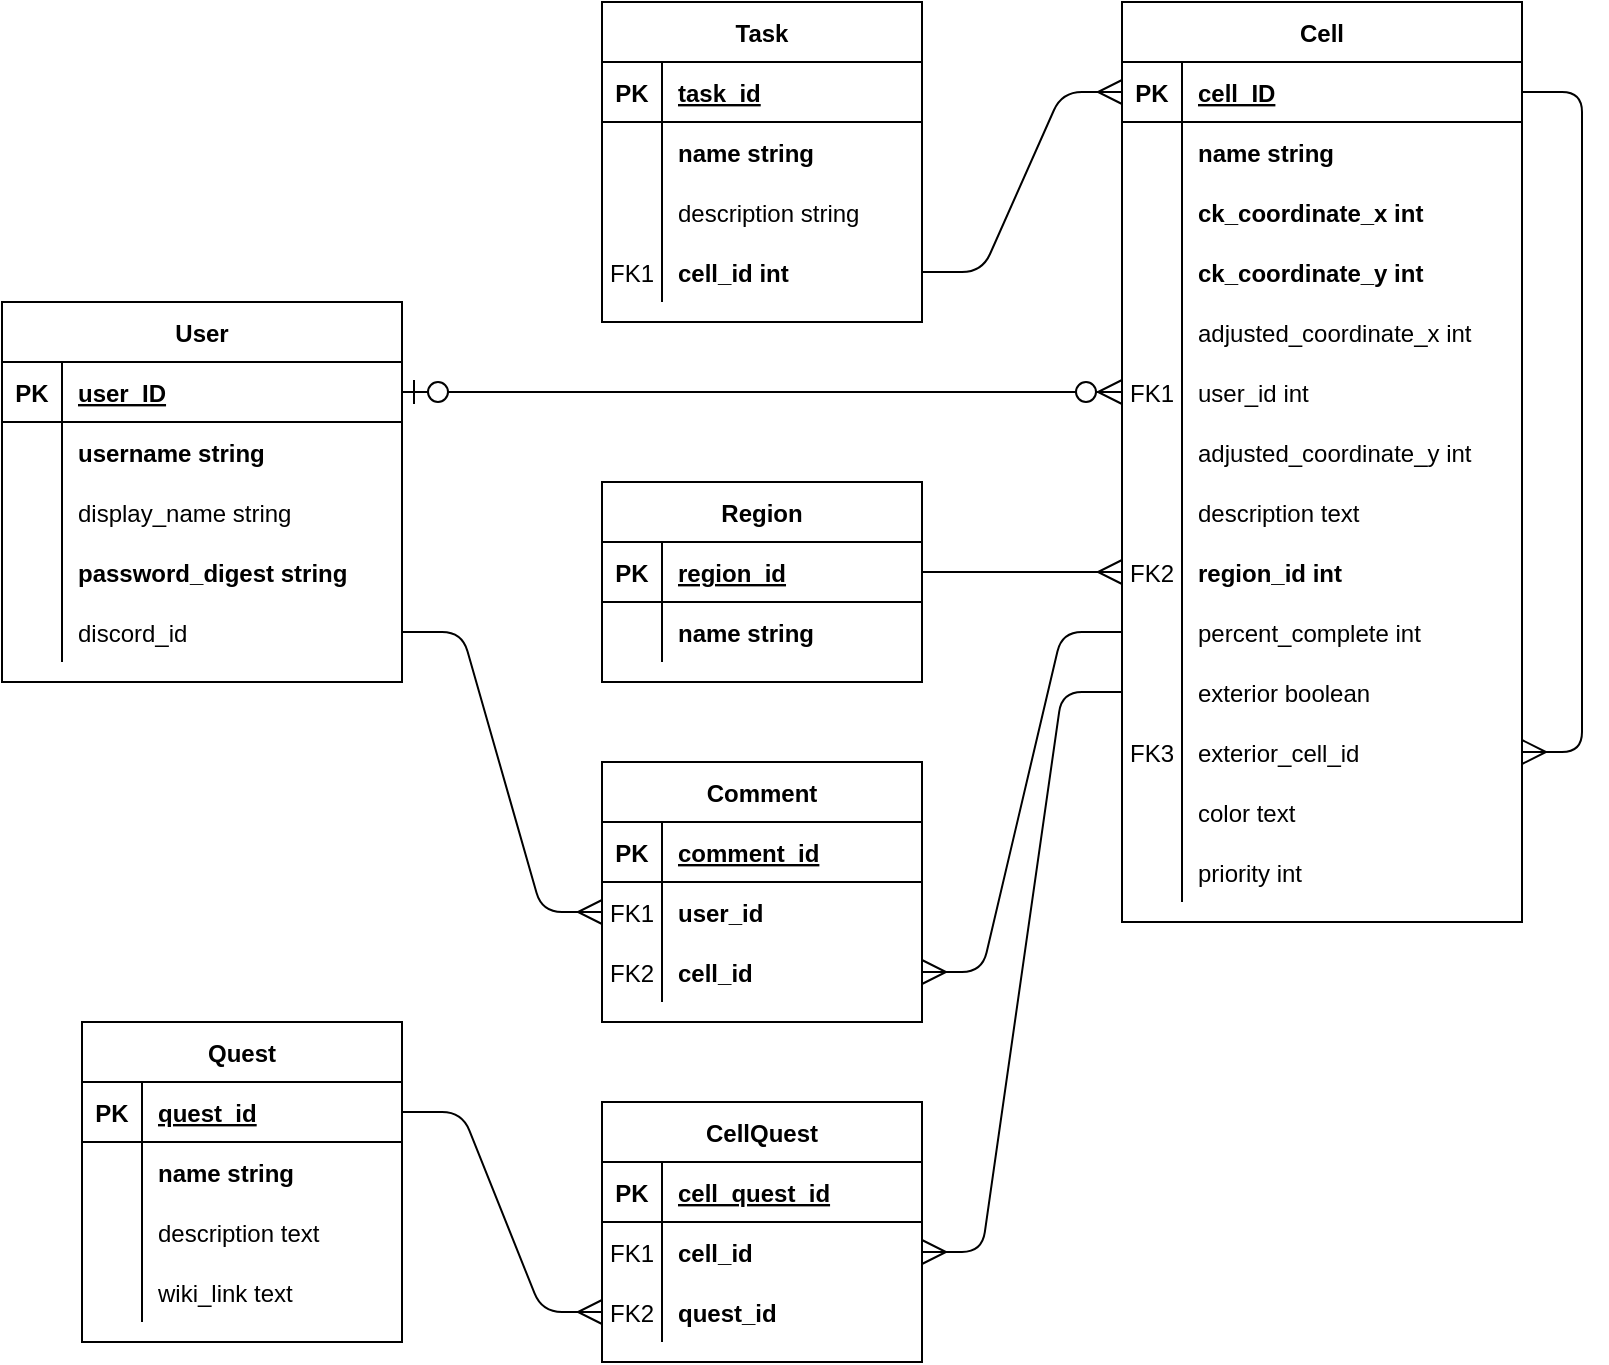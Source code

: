 <mxfile version="14.9.5" type="device"><diagram id="R2lEEEUBdFMjLlhIrx00" name="Page-1"><mxGraphModel dx="946" dy="1154" grid="0" gridSize="10" guides="1" tooltips="1" connect="1" arrows="1" fold="1" page="1" pageScale="1" pageWidth="850" pageHeight="1100" math="0" shadow="0" extFonts="Permanent Marker^https://fonts.googleapis.com/css?family=Permanent+Marker"><root><mxCell id="0"/><mxCell id="1" parent="0"/><mxCell id="C-vyLk0tnHw3VtMMgP7b-2" value="Cell" style="shape=table;startSize=30;container=1;collapsible=1;childLayout=tableLayout;fixedRows=1;rowLines=0;fontStyle=1;align=center;resizeLast=1;" parent="1" vertex="1"><mxGeometry x="600" y="40" width="200" height="460" as="geometry"/></mxCell><mxCell id="C-vyLk0tnHw3VtMMgP7b-3" value="" style="shape=partialRectangle;collapsible=0;dropTarget=0;pointerEvents=0;fillColor=none;points=[[0,0.5],[1,0.5]];portConstraint=eastwest;top=0;left=0;right=0;bottom=1;" parent="C-vyLk0tnHw3VtMMgP7b-2" vertex="1"><mxGeometry y="30" width="200" height="30" as="geometry"/></mxCell><mxCell id="C-vyLk0tnHw3VtMMgP7b-4" value="PK" style="shape=partialRectangle;overflow=hidden;connectable=0;fillColor=none;top=0;left=0;bottom=0;right=0;fontStyle=1;" parent="C-vyLk0tnHw3VtMMgP7b-3" vertex="1"><mxGeometry width="30" height="30" as="geometry"/></mxCell><mxCell id="C-vyLk0tnHw3VtMMgP7b-5" value="cell_ID" style="shape=partialRectangle;overflow=hidden;connectable=0;fillColor=none;top=0;left=0;bottom=0;right=0;align=left;spacingLeft=6;fontStyle=5;" parent="C-vyLk0tnHw3VtMMgP7b-3" vertex="1"><mxGeometry x="30" width="170" height="30" as="geometry"/></mxCell><mxCell id="C-vyLk0tnHw3VtMMgP7b-6" value="" style="shape=partialRectangle;collapsible=0;dropTarget=0;pointerEvents=0;fillColor=none;points=[[0,0.5],[1,0.5]];portConstraint=eastwest;top=0;left=0;right=0;bottom=0;" parent="C-vyLk0tnHw3VtMMgP7b-2" vertex="1"><mxGeometry y="60" width="200" height="30" as="geometry"/></mxCell><mxCell id="C-vyLk0tnHw3VtMMgP7b-7" value="" style="shape=partialRectangle;overflow=hidden;connectable=0;fillColor=none;top=0;left=0;bottom=0;right=0;" parent="C-vyLk0tnHw3VtMMgP7b-6" vertex="1"><mxGeometry width="30" height="30" as="geometry"/></mxCell><mxCell id="C-vyLk0tnHw3VtMMgP7b-8" value="name string" style="shape=partialRectangle;overflow=hidden;connectable=0;fillColor=none;top=0;left=0;bottom=0;right=0;align=left;spacingLeft=6;fontStyle=1" parent="C-vyLk0tnHw3VtMMgP7b-6" vertex="1"><mxGeometry x="30" width="170" height="30" as="geometry"/></mxCell><mxCell id="C-vyLk0tnHw3VtMMgP7b-9" value="" style="shape=partialRectangle;collapsible=0;dropTarget=0;pointerEvents=0;fillColor=none;points=[[0,0.5],[1,0.5]];portConstraint=eastwest;top=0;left=0;right=0;bottom=0;" parent="C-vyLk0tnHw3VtMMgP7b-2" vertex="1"><mxGeometry y="90" width="200" height="30" as="geometry"/></mxCell><mxCell id="C-vyLk0tnHw3VtMMgP7b-10" value="" style="shape=partialRectangle;overflow=hidden;connectable=0;fillColor=none;top=0;left=0;bottom=0;right=0;" parent="C-vyLk0tnHw3VtMMgP7b-9" vertex="1"><mxGeometry width="30" height="30" as="geometry"/></mxCell><mxCell id="C-vyLk0tnHw3VtMMgP7b-11" value="ck_coordinate_x int" style="shape=partialRectangle;overflow=hidden;connectable=0;fillColor=none;top=0;left=0;bottom=0;right=0;align=left;spacingLeft=6;fontStyle=1" parent="C-vyLk0tnHw3VtMMgP7b-9" vertex="1"><mxGeometry x="30" width="170" height="30" as="geometry"/></mxCell><mxCell id="QoNvVuhUvZlPuKZZEw_z-40" value="" style="shape=partialRectangle;collapsible=0;dropTarget=0;pointerEvents=0;fillColor=none;points=[[0,0.5],[1,0.5]];portConstraint=eastwest;top=0;left=0;right=0;bottom=0;" parent="C-vyLk0tnHw3VtMMgP7b-2" vertex="1"><mxGeometry y="120" width="200" height="30" as="geometry"/></mxCell><mxCell id="QoNvVuhUvZlPuKZZEw_z-41" value="" style="shape=partialRectangle;overflow=hidden;connectable=0;fillColor=none;top=0;left=0;bottom=0;right=0;" parent="QoNvVuhUvZlPuKZZEw_z-40" vertex="1"><mxGeometry width="30" height="30" as="geometry"/></mxCell><mxCell id="QoNvVuhUvZlPuKZZEw_z-42" value="ck_coordinate_y int" style="shape=partialRectangle;overflow=hidden;connectable=0;fillColor=none;top=0;left=0;bottom=0;right=0;align=left;spacingLeft=6;fontStyle=1" parent="QoNvVuhUvZlPuKZZEw_z-40" vertex="1"><mxGeometry x="30" width="170" height="30" as="geometry"/></mxCell><mxCell id="QoNvVuhUvZlPuKZZEw_z-43" value="" style="shape=partialRectangle;collapsible=0;dropTarget=0;pointerEvents=0;fillColor=none;points=[[0,0.5],[1,0.5]];portConstraint=eastwest;top=0;left=0;right=0;bottom=0;" parent="C-vyLk0tnHw3VtMMgP7b-2" vertex="1"><mxGeometry y="150" width="200" height="30" as="geometry"/></mxCell><mxCell id="QoNvVuhUvZlPuKZZEw_z-44" value="" style="shape=partialRectangle;overflow=hidden;connectable=0;fillColor=none;top=0;left=0;bottom=0;right=0;" parent="QoNvVuhUvZlPuKZZEw_z-43" vertex="1"><mxGeometry width="30" height="30" as="geometry"/></mxCell><mxCell id="QoNvVuhUvZlPuKZZEw_z-45" value="adjusted_coordinate_x int" style="shape=partialRectangle;overflow=hidden;connectable=0;fillColor=none;top=0;left=0;bottom=0;right=0;align=left;spacingLeft=6;" parent="QoNvVuhUvZlPuKZZEw_z-43" vertex="1"><mxGeometry x="30" width="170" height="30" as="geometry"/></mxCell><mxCell id="QoNvVuhUvZlPuKZZEw_z-52" value="" style="shape=partialRectangle;collapsible=0;dropTarget=0;pointerEvents=0;fillColor=none;points=[[0,0.5],[1,0.5]];portConstraint=eastwest;top=0;left=0;right=0;bottom=0;" parent="C-vyLk0tnHw3VtMMgP7b-2" vertex="1"><mxGeometry y="180" width="200" height="30" as="geometry"/></mxCell><mxCell id="QoNvVuhUvZlPuKZZEw_z-53" value="FK1" style="shape=partialRectangle;overflow=hidden;connectable=0;fillColor=none;top=0;left=0;bottom=0;right=0;" parent="QoNvVuhUvZlPuKZZEw_z-52" vertex="1"><mxGeometry width="30" height="30" as="geometry"/></mxCell><mxCell id="QoNvVuhUvZlPuKZZEw_z-54" value="user_id int" style="shape=partialRectangle;overflow=hidden;connectable=0;fillColor=none;top=0;left=0;bottom=0;right=0;align=left;spacingLeft=6;" parent="QoNvVuhUvZlPuKZZEw_z-52" vertex="1"><mxGeometry x="30" width="170" height="30" as="geometry"/></mxCell><mxCell id="QoNvVuhUvZlPuKZZEw_z-46" value="" style="shape=partialRectangle;collapsible=0;dropTarget=0;pointerEvents=0;fillColor=none;points=[[0,0.5],[1,0.5]];portConstraint=eastwest;top=0;left=0;right=0;bottom=0;" parent="C-vyLk0tnHw3VtMMgP7b-2" vertex="1"><mxGeometry y="210" width="200" height="30" as="geometry"/></mxCell><mxCell id="QoNvVuhUvZlPuKZZEw_z-47" value="" style="shape=partialRectangle;overflow=hidden;connectable=0;fillColor=none;top=0;left=0;bottom=0;right=0;" parent="QoNvVuhUvZlPuKZZEw_z-46" vertex="1"><mxGeometry width="30" height="30" as="geometry"/></mxCell><mxCell id="QoNvVuhUvZlPuKZZEw_z-48" value="adjusted_coordinate_y int" style="shape=partialRectangle;overflow=hidden;connectable=0;fillColor=none;top=0;left=0;bottom=0;right=0;align=left;spacingLeft=6;" parent="QoNvVuhUvZlPuKZZEw_z-46" vertex="1"><mxGeometry x="30" width="170" height="30" as="geometry"/></mxCell><mxCell id="QoNvVuhUvZlPuKZZEw_z-49" value="" style="shape=partialRectangle;collapsible=0;dropTarget=0;pointerEvents=0;fillColor=none;points=[[0,0.5],[1,0.5]];portConstraint=eastwest;top=0;left=0;right=0;bottom=0;" parent="C-vyLk0tnHw3VtMMgP7b-2" vertex="1"><mxGeometry y="240" width="200" height="30" as="geometry"/></mxCell><mxCell id="QoNvVuhUvZlPuKZZEw_z-50" value="" style="shape=partialRectangle;overflow=hidden;connectable=0;fillColor=none;top=0;left=0;bottom=0;right=0;" parent="QoNvVuhUvZlPuKZZEw_z-49" vertex="1"><mxGeometry width="30" height="30" as="geometry"/></mxCell><mxCell id="QoNvVuhUvZlPuKZZEw_z-51" value="description text" style="shape=partialRectangle;overflow=hidden;connectable=0;fillColor=none;top=0;left=0;bottom=0;right=0;align=left;spacingLeft=6;" parent="QoNvVuhUvZlPuKZZEw_z-49" vertex="1"><mxGeometry x="30" width="170" height="30" as="geometry"/></mxCell><mxCell id="QoNvVuhUvZlPuKZZEw_z-55" value="" style="shape=partialRectangle;collapsible=0;dropTarget=0;pointerEvents=0;fillColor=none;points=[[0,0.5],[1,0.5]];portConstraint=eastwest;top=0;left=0;right=0;bottom=0;" parent="C-vyLk0tnHw3VtMMgP7b-2" vertex="1"><mxGeometry y="270" width="200" height="30" as="geometry"/></mxCell><mxCell id="QoNvVuhUvZlPuKZZEw_z-56" value="FK2" style="shape=partialRectangle;overflow=hidden;connectable=0;fillColor=none;top=0;left=0;bottom=0;right=0;" parent="QoNvVuhUvZlPuKZZEw_z-55" vertex="1"><mxGeometry width="30" height="30" as="geometry"/></mxCell><mxCell id="QoNvVuhUvZlPuKZZEw_z-57" value="region_id int" style="shape=partialRectangle;overflow=hidden;connectable=0;fillColor=none;top=0;left=0;bottom=0;right=0;align=left;spacingLeft=6;fontStyle=1" parent="QoNvVuhUvZlPuKZZEw_z-55" vertex="1"><mxGeometry x="30" width="170" height="30" as="geometry"/></mxCell><mxCell id="QoNvVuhUvZlPuKZZEw_z-58" value="" style="shape=partialRectangle;collapsible=0;dropTarget=0;pointerEvents=0;fillColor=none;points=[[0,0.5],[1,0.5]];portConstraint=eastwest;top=0;left=0;right=0;bottom=0;" parent="C-vyLk0tnHw3VtMMgP7b-2" vertex="1"><mxGeometry y="300" width="200" height="30" as="geometry"/></mxCell><mxCell id="QoNvVuhUvZlPuKZZEw_z-59" value="" style="shape=partialRectangle;overflow=hidden;connectable=0;fillColor=none;top=0;left=0;bottom=0;right=0;" parent="QoNvVuhUvZlPuKZZEw_z-58" vertex="1"><mxGeometry width="30" height="30" as="geometry"/></mxCell><mxCell id="QoNvVuhUvZlPuKZZEw_z-60" value="percent_complete int" style="shape=partialRectangle;overflow=hidden;connectable=0;fillColor=none;top=0;left=0;bottom=0;right=0;align=left;spacingLeft=6;" parent="QoNvVuhUvZlPuKZZEw_z-58" vertex="1"><mxGeometry x="30" width="170" height="30" as="geometry"/></mxCell><mxCell id="QoNvVuhUvZlPuKZZEw_z-61" value="" style="shape=partialRectangle;collapsible=0;dropTarget=0;pointerEvents=0;fillColor=none;points=[[0,0.5],[1,0.5]];portConstraint=eastwest;top=0;left=0;right=0;bottom=0;" parent="C-vyLk0tnHw3VtMMgP7b-2" vertex="1"><mxGeometry y="330" width="200" height="30" as="geometry"/></mxCell><mxCell id="QoNvVuhUvZlPuKZZEw_z-62" value="" style="shape=partialRectangle;overflow=hidden;connectable=0;fillColor=none;top=0;left=0;bottom=0;right=0;" parent="QoNvVuhUvZlPuKZZEw_z-61" vertex="1"><mxGeometry width="30" height="30" as="geometry"/></mxCell><mxCell id="QoNvVuhUvZlPuKZZEw_z-63" value="exterior boolean" style="shape=partialRectangle;overflow=hidden;connectable=0;fillColor=none;top=0;left=0;bottom=0;right=0;align=left;spacingLeft=6;fontStyle=0" parent="QoNvVuhUvZlPuKZZEw_z-61" vertex="1"><mxGeometry x="30" width="170" height="30" as="geometry"/></mxCell><mxCell id="QoNvVuhUvZlPuKZZEw_z-64" value="" style="shape=partialRectangle;collapsible=0;dropTarget=0;pointerEvents=0;fillColor=none;points=[[0,0.5],[1,0.5]];portConstraint=eastwest;top=0;left=0;right=0;bottom=0;" parent="C-vyLk0tnHw3VtMMgP7b-2" vertex="1"><mxGeometry y="360" width="200" height="30" as="geometry"/></mxCell><mxCell id="QoNvVuhUvZlPuKZZEw_z-65" value="FK3" style="shape=partialRectangle;overflow=hidden;connectable=0;fillColor=none;top=0;left=0;bottom=0;right=0;" parent="QoNvVuhUvZlPuKZZEw_z-64" vertex="1"><mxGeometry width="30" height="30" as="geometry"/></mxCell><mxCell id="QoNvVuhUvZlPuKZZEw_z-66" value="exterior_cell_id" style="shape=partialRectangle;overflow=hidden;connectable=0;fillColor=none;top=0;left=0;bottom=0;right=0;align=left;spacingLeft=6;" parent="QoNvVuhUvZlPuKZZEw_z-64" vertex="1"><mxGeometry x="30" width="170" height="30" as="geometry"/></mxCell><mxCell id="MhkCqUI0_vsvkAbdCDSn-1" value="" style="shape=partialRectangle;collapsible=0;dropTarget=0;pointerEvents=0;fillColor=none;points=[[0,0.5],[1,0.5]];portConstraint=eastwest;top=0;left=0;right=0;bottom=0;" parent="C-vyLk0tnHw3VtMMgP7b-2" vertex="1"><mxGeometry y="390" width="200" height="30" as="geometry"/></mxCell><mxCell id="MhkCqUI0_vsvkAbdCDSn-2" value="" style="shape=partialRectangle;overflow=hidden;connectable=0;fillColor=none;top=0;left=0;bottom=0;right=0;" parent="MhkCqUI0_vsvkAbdCDSn-1" vertex="1"><mxGeometry width="30" height="30" as="geometry"/></mxCell><mxCell id="MhkCqUI0_vsvkAbdCDSn-3" value="color text" style="shape=partialRectangle;overflow=hidden;connectable=0;fillColor=none;top=0;left=0;bottom=0;right=0;align=left;spacingLeft=6;" parent="MhkCqUI0_vsvkAbdCDSn-1" vertex="1"><mxGeometry x="30" width="170" height="30" as="geometry"/></mxCell><mxCell id="MhkCqUI0_vsvkAbdCDSn-4" value="" style="shape=partialRectangle;collapsible=0;dropTarget=0;pointerEvents=0;fillColor=none;points=[[0,0.5],[1,0.5]];portConstraint=eastwest;top=0;left=0;right=0;bottom=0;" parent="C-vyLk0tnHw3VtMMgP7b-2" vertex="1"><mxGeometry y="420" width="200" height="30" as="geometry"/></mxCell><mxCell id="MhkCqUI0_vsvkAbdCDSn-5" value="" style="shape=partialRectangle;overflow=hidden;connectable=0;fillColor=none;top=0;left=0;bottom=0;right=0;" parent="MhkCqUI0_vsvkAbdCDSn-4" vertex="1"><mxGeometry width="30" height="30" as="geometry"/></mxCell><mxCell id="MhkCqUI0_vsvkAbdCDSn-6" value="priority int" style="shape=partialRectangle;overflow=hidden;connectable=0;fillColor=none;top=0;left=0;bottom=0;right=0;align=left;spacingLeft=6;" parent="MhkCqUI0_vsvkAbdCDSn-4" vertex="1"><mxGeometry x="30" width="170" height="30" as="geometry"/></mxCell><mxCell id="QoNvVuhUvZlPuKZZEw_z-105" value="" style="edgeStyle=entityRelationEdgeStyle;fontSize=12;html=1;endArrow=ERmany;endSize=10;startSize=10;jumpSize=10;" parent="C-vyLk0tnHw3VtMMgP7b-2" source="C-vyLk0tnHw3VtMMgP7b-3" target="QoNvVuhUvZlPuKZZEw_z-64" edge="1"><mxGeometry width="100" height="100" relative="1" as="geometry"><mxPoint x="110" y="570" as="sourcePoint"/><mxPoint x="260" y="490" as="targetPoint"/></mxGeometry></mxCell><mxCell id="C-vyLk0tnHw3VtMMgP7b-13" value="Quest" style="shape=table;startSize=30;container=1;collapsible=1;childLayout=tableLayout;fixedRows=1;rowLines=0;fontStyle=1;align=center;resizeLast=1;" parent="1" vertex="1"><mxGeometry x="80" y="550" width="160" height="160" as="geometry"/></mxCell><mxCell id="C-vyLk0tnHw3VtMMgP7b-14" value="" style="shape=partialRectangle;collapsible=0;dropTarget=0;pointerEvents=0;fillColor=none;points=[[0,0.5],[1,0.5]];portConstraint=eastwest;top=0;left=0;right=0;bottom=1;" parent="C-vyLk0tnHw3VtMMgP7b-13" vertex="1"><mxGeometry y="30" width="160" height="30" as="geometry"/></mxCell><mxCell id="C-vyLk0tnHw3VtMMgP7b-15" value="PK" style="shape=partialRectangle;overflow=hidden;connectable=0;fillColor=none;top=0;left=0;bottom=0;right=0;fontStyle=1;" parent="C-vyLk0tnHw3VtMMgP7b-14" vertex="1"><mxGeometry width="30" height="30" as="geometry"/></mxCell><mxCell id="C-vyLk0tnHw3VtMMgP7b-16" value="quest_id" style="shape=partialRectangle;overflow=hidden;connectable=0;fillColor=none;top=0;left=0;bottom=0;right=0;align=left;spacingLeft=6;fontStyle=5;" parent="C-vyLk0tnHw3VtMMgP7b-14" vertex="1"><mxGeometry x="30" width="130" height="30" as="geometry"/></mxCell><mxCell id="C-vyLk0tnHw3VtMMgP7b-17" value="" style="shape=partialRectangle;collapsible=0;dropTarget=0;pointerEvents=0;fillColor=none;points=[[0,0.5],[1,0.5]];portConstraint=eastwest;top=0;left=0;right=0;bottom=0;" parent="C-vyLk0tnHw3VtMMgP7b-13" vertex="1"><mxGeometry y="60" width="160" height="30" as="geometry"/></mxCell><mxCell id="C-vyLk0tnHw3VtMMgP7b-18" value="" style="shape=partialRectangle;overflow=hidden;connectable=0;fillColor=none;top=0;left=0;bottom=0;right=0;" parent="C-vyLk0tnHw3VtMMgP7b-17" vertex="1"><mxGeometry width="30" height="30" as="geometry"/></mxCell><mxCell id="C-vyLk0tnHw3VtMMgP7b-19" value="name string" style="shape=partialRectangle;overflow=hidden;connectable=0;fillColor=none;top=0;left=0;bottom=0;right=0;align=left;spacingLeft=6;fontStyle=1" parent="C-vyLk0tnHw3VtMMgP7b-17" vertex="1"><mxGeometry x="30" width="130" height="30" as="geometry"/></mxCell><mxCell id="C-vyLk0tnHw3VtMMgP7b-20" value="" style="shape=partialRectangle;collapsible=0;dropTarget=0;pointerEvents=0;fillColor=none;points=[[0,0.5],[1,0.5]];portConstraint=eastwest;top=0;left=0;right=0;bottom=0;" parent="C-vyLk0tnHw3VtMMgP7b-13" vertex="1"><mxGeometry y="90" width="160" height="30" as="geometry"/></mxCell><mxCell id="C-vyLk0tnHw3VtMMgP7b-21" value="" style="shape=partialRectangle;overflow=hidden;connectable=0;fillColor=none;top=0;left=0;bottom=0;right=0;" parent="C-vyLk0tnHw3VtMMgP7b-20" vertex="1"><mxGeometry width="30" height="30" as="geometry"/></mxCell><mxCell id="C-vyLk0tnHw3VtMMgP7b-22" value="description text" style="shape=partialRectangle;overflow=hidden;connectable=0;fillColor=none;top=0;left=0;bottom=0;right=0;align=left;spacingLeft=6;" parent="C-vyLk0tnHw3VtMMgP7b-20" vertex="1"><mxGeometry x="30" width="130" height="30" as="geometry"/></mxCell><mxCell id="QoNvVuhUvZlPuKZZEw_z-67" value="" style="shape=partialRectangle;collapsible=0;dropTarget=0;pointerEvents=0;fillColor=none;points=[[0,0.5],[1,0.5]];portConstraint=eastwest;top=0;left=0;right=0;bottom=0;" parent="C-vyLk0tnHw3VtMMgP7b-13" vertex="1"><mxGeometry y="120" width="160" height="30" as="geometry"/></mxCell><mxCell id="QoNvVuhUvZlPuKZZEw_z-68" value="" style="shape=partialRectangle;overflow=hidden;connectable=0;fillColor=none;top=0;left=0;bottom=0;right=0;" parent="QoNvVuhUvZlPuKZZEw_z-67" vertex="1"><mxGeometry width="30" height="30" as="geometry"/></mxCell><mxCell id="QoNvVuhUvZlPuKZZEw_z-69" value="wiki_link text" style="shape=partialRectangle;overflow=hidden;connectable=0;fillColor=none;top=0;left=0;bottom=0;right=0;align=left;spacingLeft=6;" parent="QoNvVuhUvZlPuKZZEw_z-67" vertex="1"><mxGeometry x="30" width="130" height="30" as="geometry"/></mxCell><mxCell id="C-vyLk0tnHw3VtMMgP7b-23" value="User" style="shape=table;startSize=30;container=1;collapsible=1;childLayout=tableLayout;fixedRows=1;rowLines=0;fontStyle=1;align=center;resizeLast=1;" parent="1" vertex="1"><mxGeometry x="40" y="190" width="200" height="190" as="geometry"/></mxCell><mxCell id="C-vyLk0tnHw3VtMMgP7b-24" value="" style="shape=partialRectangle;collapsible=0;dropTarget=0;pointerEvents=0;fillColor=none;points=[[0,0.5],[1,0.5]];portConstraint=eastwest;top=0;left=0;right=0;bottom=1;" parent="C-vyLk0tnHw3VtMMgP7b-23" vertex="1"><mxGeometry y="30" width="200" height="30" as="geometry"/></mxCell><mxCell id="C-vyLk0tnHw3VtMMgP7b-25" value="PK" style="shape=partialRectangle;overflow=hidden;connectable=0;fillColor=none;top=0;left=0;bottom=0;right=0;fontStyle=1;" parent="C-vyLk0tnHw3VtMMgP7b-24" vertex="1"><mxGeometry width="30" height="30" as="geometry"/></mxCell><mxCell id="C-vyLk0tnHw3VtMMgP7b-26" value="user_ID" style="shape=partialRectangle;overflow=hidden;connectable=0;fillColor=none;top=0;left=0;bottom=0;right=0;align=left;spacingLeft=6;fontStyle=5;" parent="C-vyLk0tnHw3VtMMgP7b-24" vertex="1"><mxGeometry x="30" width="170" height="30" as="geometry"/></mxCell><mxCell id="C-vyLk0tnHw3VtMMgP7b-27" value="" style="shape=partialRectangle;collapsible=0;dropTarget=0;pointerEvents=0;fillColor=none;points=[[0,0.5],[1,0.5]];portConstraint=eastwest;top=0;left=0;right=0;bottom=0;" parent="C-vyLk0tnHw3VtMMgP7b-23" vertex="1"><mxGeometry y="60" width="200" height="30" as="geometry"/></mxCell><mxCell id="C-vyLk0tnHw3VtMMgP7b-28" value="" style="shape=partialRectangle;overflow=hidden;connectable=0;fillColor=none;top=0;left=0;bottom=0;right=0;" parent="C-vyLk0tnHw3VtMMgP7b-27" vertex="1"><mxGeometry width="30" height="30" as="geometry"/></mxCell><mxCell id="C-vyLk0tnHw3VtMMgP7b-29" value="username string" style="shape=partialRectangle;overflow=hidden;connectable=0;fillColor=none;top=0;left=0;bottom=0;right=0;align=left;spacingLeft=6;fontStyle=1" parent="C-vyLk0tnHw3VtMMgP7b-27" vertex="1"><mxGeometry x="30" width="170" height="30" as="geometry"/></mxCell><mxCell id="QoNvVuhUvZlPuKZZEw_z-21" value="" style="shape=partialRectangle;collapsible=0;dropTarget=0;pointerEvents=0;fillColor=none;points=[[0,0.5],[1,0.5]];portConstraint=eastwest;top=0;left=0;right=0;bottom=0;" parent="C-vyLk0tnHw3VtMMgP7b-23" vertex="1"><mxGeometry y="90" width="200" height="30" as="geometry"/></mxCell><mxCell id="QoNvVuhUvZlPuKZZEw_z-22" value="" style="shape=partialRectangle;overflow=hidden;connectable=0;fillColor=none;top=0;left=0;bottom=0;right=0;" parent="QoNvVuhUvZlPuKZZEw_z-21" vertex="1"><mxGeometry width="30" height="30" as="geometry"/></mxCell><mxCell id="QoNvVuhUvZlPuKZZEw_z-23" value="display_name string" style="shape=partialRectangle;overflow=hidden;connectable=0;fillColor=none;top=0;left=0;bottom=0;right=0;align=left;spacingLeft=6;" parent="QoNvVuhUvZlPuKZZEw_z-21" vertex="1"><mxGeometry x="30" width="170" height="30" as="geometry"/></mxCell><mxCell id="QoNvVuhUvZlPuKZZEw_z-24" value="" style="shape=partialRectangle;collapsible=0;dropTarget=0;pointerEvents=0;fillColor=none;points=[[0,0.5],[1,0.5]];portConstraint=eastwest;top=0;left=0;right=0;bottom=0;" parent="C-vyLk0tnHw3VtMMgP7b-23" vertex="1"><mxGeometry y="120" width="200" height="30" as="geometry"/></mxCell><mxCell id="QoNvVuhUvZlPuKZZEw_z-25" value="" style="shape=partialRectangle;overflow=hidden;connectable=0;fillColor=none;top=0;left=0;bottom=0;right=0;" parent="QoNvVuhUvZlPuKZZEw_z-24" vertex="1"><mxGeometry width="30" height="30" as="geometry"/></mxCell><mxCell id="QoNvVuhUvZlPuKZZEw_z-26" value="password_digest string" style="shape=partialRectangle;overflow=hidden;connectable=0;fillColor=none;top=0;left=0;bottom=0;right=0;align=left;spacingLeft=6;fontStyle=1" parent="QoNvVuhUvZlPuKZZEw_z-24" vertex="1"><mxGeometry x="30" width="170" height="30" as="geometry"/></mxCell><mxCell id="QoNvVuhUvZlPuKZZEw_z-27" value="" style="shape=partialRectangle;collapsible=0;dropTarget=0;pointerEvents=0;fillColor=none;points=[[0,0.5],[1,0.5]];portConstraint=eastwest;top=0;left=0;right=0;bottom=0;" parent="C-vyLk0tnHw3VtMMgP7b-23" vertex="1"><mxGeometry y="150" width="200" height="30" as="geometry"/></mxCell><mxCell id="QoNvVuhUvZlPuKZZEw_z-28" value="" style="shape=partialRectangle;overflow=hidden;connectable=0;fillColor=none;top=0;left=0;bottom=0;right=0;" parent="QoNvVuhUvZlPuKZZEw_z-27" vertex="1"><mxGeometry width="30" height="30" as="geometry"/></mxCell><mxCell id="QoNvVuhUvZlPuKZZEw_z-29" value="discord_id" style="shape=partialRectangle;overflow=hidden;connectable=0;fillColor=none;top=0;left=0;bottom=0;right=0;align=left;spacingLeft=6;" parent="QoNvVuhUvZlPuKZZEw_z-27" vertex="1"><mxGeometry x="30" width="170" height="30" as="geometry"/></mxCell><mxCell id="QoNvVuhUvZlPuKZZEw_z-1" value="Task" style="shape=table;startSize=30;container=1;collapsible=1;childLayout=tableLayout;fixedRows=1;rowLines=0;fontStyle=1;align=center;resizeLast=1;" parent="1" vertex="1"><mxGeometry x="340" y="40" width="160" height="160" as="geometry"/></mxCell><mxCell id="QoNvVuhUvZlPuKZZEw_z-2" value="" style="shape=partialRectangle;collapsible=0;dropTarget=0;pointerEvents=0;fillColor=none;points=[[0,0.5],[1,0.5]];portConstraint=eastwest;top=0;left=0;right=0;bottom=1;" parent="QoNvVuhUvZlPuKZZEw_z-1" vertex="1"><mxGeometry y="30" width="160" height="30" as="geometry"/></mxCell><mxCell id="QoNvVuhUvZlPuKZZEw_z-3" value="PK" style="shape=partialRectangle;overflow=hidden;connectable=0;fillColor=none;top=0;left=0;bottom=0;right=0;fontStyle=1;" parent="QoNvVuhUvZlPuKZZEw_z-2" vertex="1"><mxGeometry width="30" height="30" as="geometry"/></mxCell><mxCell id="QoNvVuhUvZlPuKZZEw_z-4" value="task_id" style="shape=partialRectangle;overflow=hidden;connectable=0;fillColor=none;top=0;left=0;bottom=0;right=0;align=left;spacingLeft=6;fontStyle=5;" parent="QoNvVuhUvZlPuKZZEw_z-2" vertex="1"><mxGeometry x="30" width="130" height="30" as="geometry"/></mxCell><mxCell id="QoNvVuhUvZlPuKZZEw_z-5" value="" style="shape=partialRectangle;collapsible=0;dropTarget=0;pointerEvents=0;fillColor=none;points=[[0,0.5],[1,0.5]];portConstraint=eastwest;top=0;left=0;right=0;bottom=0;" parent="QoNvVuhUvZlPuKZZEw_z-1" vertex="1"><mxGeometry y="60" width="160" height="30" as="geometry"/></mxCell><mxCell id="QoNvVuhUvZlPuKZZEw_z-6" value="" style="shape=partialRectangle;overflow=hidden;connectable=0;fillColor=none;top=0;left=0;bottom=0;right=0;" parent="QoNvVuhUvZlPuKZZEw_z-5" vertex="1"><mxGeometry width="30" height="30" as="geometry"/></mxCell><mxCell id="QoNvVuhUvZlPuKZZEw_z-7" value="name string" style="shape=partialRectangle;overflow=hidden;connectable=0;fillColor=none;top=0;left=0;bottom=0;right=0;align=left;spacingLeft=6;fontStyle=1" parent="QoNvVuhUvZlPuKZZEw_z-5" vertex="1"><mxGeometry x="30" width="130" height="30" as="geometry"/></mxCell><mxCell id="QoNvVuhUvZlPuKZZEw_z-8" value="" style="shape=partialRectangle;collapsible=0;dropTarget=0;pointerEvents=0;fillColor=none;points=[[0,0.5],[1,0.5]];portConstraint=eastwest;top=0;left=0;right=0;bottom=0;" parent="QoNvVuhUvZlPuKZZEw_z-1" vertex="1"><mxGeometry y="90" width="160" height="30" as="geometry"/></mxCell><mxCell id="QoNvVuhUvZlPuKZZEw_z-9" value="" style="shape=partialRectangle;overflow=hidden;connectable=0;fillColor=none;top=0;left=0;bottom=0;right=0;" parent="QoNvVuhUvZlPuKZZEw_z-8" vertex="1"><mxGeometry width="30" height="30" as="geometry"/></mxCell><mxCell id="QoNvVuhUvZlPuKZZEw_z-10" value="description string" style="shape=partialRectangle;overflow=hidden;connectable=0;fillColor=none;top=0;left=0;bottom=0;right=0;align=left;spacingLeft=6;" parent="QoNvVuhUvZlPuKZZEw_z-8" vertex="1"><mxGeometry x="30" width="130" height="30" as="geometry"/></mxCell><mxCell id="QoNvVuhUvZlPuKZZEw_z-70" value="" style="shape=partialRectangle;collapsible=0;dropTarget=0;pointerEvents=0;fillColor=none;points=[[0,0.5],[1,0.5]];portConstraint=eastwest;top=0;left=0;right=0;bottom=0;" parent="QoNvVuhUvZlPuKZZEw_z-1" vertex="1"><mxGeometry y="120" width="160" height="30" as="geometry"/></mxCell><mxCell id="QoNvVuhUvZlPuKZZEw_z-71" value="FK1" style="shape=partialRectangle;overflow=hidden;connectable=0;fillColor=none;top=0;left=0;bottom=0;right=0;" parent="QoNvVuhUvZlPuKZZEw_z-70" vertex="1"><mxGeometry width="30" height="30" as="geometry"/></mxCell><mxCell id="QoNvVuhUvZlPuKZZEw_z-72" value="cell_id int" style="shape=partialRectangle;overflow=hidden;connectable=0;fillColor=none;top=0;left=0;bottom=0;right=0;align=left;spacingLeft=6;fontStyle=1" parent="QoNvVuhUvZlPuKZZEw_z-70" vertex="1"><mxGeometry x="30" width="130" height="30" as="geometry"/></mxCell><mxCell id="QoNvVuhUvZlPuKZZEw_z-11" value="Comment" style="shape=table;startSize=30;container=1;collapsible=1;childLayout=tableLayout;fixedRows=1;rowLines=0;fontStyle=1;align=center;resizeLast=1;" parent="1" vertex="1"><mxGeometry x="340" y="420" width="160" height="130" as="geometry"/></mxCell><mxCell id="QoNvVuhUvZlPuKZZEw_z-12" value="" style="shape=partialRectangle;collapsible=0;dropTarget=0;pointerEvents=0;fillColor=none;points=[[0,0.5],[1,0.5]];portConstraint=eastwest;top=0;left=0;right=0;bottom=1;" parent="QoNvVuhUvZlPuKZZEw_z-11" vertex="1"><mxGeometry y="30" width="160" height="30" as="geometry"/></mxCell><mxCell id="QoNvVuhUvZlPuKZZEw_z-13" value="PK" style="shape=partialRectangle;overflow=hidden;connectable=0;fillColor=none;top=0;left=0;bottom=0;right=0;fontStyle=1;" parent="QoNvVuhUvZlPuKZZEw_z-12" vertex="1"><mxGeometry width="30" height="30" as="geometry"/></mxCell><mxCell id="QoNvVuhUvZlPuKZZEw_z-14" value="comment_id" style="shape=partialRectangle;overflow=hidden;connectable=0;fillColor=none;top=0;left=0;bottom=0;right=0;align=left;spacingLeft=6;fontStyle=5;" parent="QoNvVuhUvZlPuKZZEw_z-12" vertex="1"><mxGeometry x="30" width="130" height="30" as="geometry"/></mxCell><mxCell id="QoNvVuhUvZlPuKZZEw_z-15" value="" style="shape=partialRectangle;collapsible=0;dropTarget=0;pointerEvents=0;fillColor=none;points=[[0,0.5],[1,0.5]];portConstraint=eastwest;top=0;left=0;right=0;bottom=0;" parent="QoNvVuhUvZlPuKZZEw_z-11" vertex="1"><mxGeometry y="60" width="160" height="30" as="geometry"/></mxCell><mxCell id="QoNvVuhUvZlPuKZZEw_z-16" value="FK1" style="shape=partialRectangle;overflow=hidden;connectable=0;fillColor=none;top=0;left=0;bottom=0;right=0;" parent="QoNvVuhUvZlPuKZZEw_z-15" vertex="1"><mxGeometry width="30" height="30" as="geometry"/></mxCell><mxCell id="QoNvVuhUvZlPuKZZEw_z-17" value="user_id" style="shape=partialRectangle;overflow=hidden;connectable=0;fillColor=none;top=0;left=0;bottom=0;right=0;align=left;spacingLeft=6;fontStyle=1" parent="QoNvVuhUvZlPuKZZEw_z-15" vertex="1"><mxGeometry x="30" width="130" height="30" as="geometry"/></mxCell><mxCell id="QoNvVuhUvZlPuKZZEw_z-18" value="" style="shape=partialRectangle;collapsible=0;dropTarget=0;pointerEvents=0;fillColor=none;points=[[0,0.5],[1,0.5]];portConstraint=eastwest;top=0;left=0;right=0;bottom=0;" parent="QoNvVuhUvZlPuKZZEw_z-11" vertex="1"><mxGeometry y="90" width="160" height="30" as="geometry"/></mxCell><mxCell id="QoNvVuhUvZlPuKZZEw_z-19" value="FK2" style="shape=partialRectangle;overflow=hidden;connectable=0;fillColor=none;top=0;left=0;bottom=0;right=0;" parent="QoNvVuhUvZlPuKZZEw_z-18" vertex="1"><mxGeometry width="30" height="30" as="geometry"/></mxCell><mxCell id="QoNvVuhUvZlPuKZZEw_z-20" value="cell_id" style="shape=partialRectangle;overflow=hidden;connectable=0;fillColor=none;top=0;left=0;bottom=0;right=0;align=left;spacingLeft=6;fontStyle=1" parent="QoNvVuhUvZlPuKZZEw_z-18" vertex="1"><mxGeometry x="30" width="130" height="30" as="geometry"/></mxCell><mxCell id="QoNvVuhUvZlPuKZZEw_z-30" value="Region" style="shape=table;startSize=30;container=1;collapsible=1;childLayout=tableLayout;fixedRows=1;rowLines=0;fontStyle=1;align=center;resizeLast=1;" parent="1" vertex="1"><mxGeometry x="340" y="280" width="160" height="100" as="geometry"/></mxCell><mxCell id="QoNvVuhUvZlPuKZZEw_z-31" value="" style="shape=partialRectangle;collapsible=0;dropTarget=0;pointerEvents=0;fillColor=none;points=[[0,0.5],[1,0.5]];portConstraint=eastwest;top=0;left=0;right=0;bottom=1;" parent="QoNvVuhUvZlPuKZZEw_z-30" vertex="1"><mxGeometry y="30" width="160" height="30" as="geometry"/></mxCell><mxCell id="QoNvVuhUvZlPuKZZEw_z-32" value="PK" style="shape=partialRectangle;overflow=hidden;connectable=0;fillColor=none;top=0;left=0;bottom=0;right=0;fontStyle=1;" parent="QoNvVuhUvZlPuKZZEw_z-31" vertex="1"><mxGeometry width="30" height="30" as="geometry"/></mxCell><mxCell id="QoNvVuhUvZlPuKZZEw_z-33" value="region_id" style="shape=partialRectangle;overflow=hidden;connectable=0;fillColor=none;top=0;left=0;bottom=0;right=0;align=left;spacingLeft=6;fontStyle=5;" parent="QoNvVuhUvZlPuKZZEw_z-31" vertex="1"><mxGeometry x="30" width="130" height="30" as="geometry"/></mxCell><mxCell id="QoNvVuhUvZlPuKZZEw_z-34" value="" style="shape=partialRectangle;collapsible=0;dropTarget=0;pointerEvents=0;fillColor=none;points=[[0,0.5],[1,0.5]];portConstraint=eastwest;top=0;left=0;right=0;bottom=0;" parent="QoNvVuhUvZlPuKZZEw_z-30" vertex="1"><mxGeometry y="60" width="160" height="30" as="geometry"/></mxCell><mxCell id="QoNvVuhUvZlPuKZZEw_z-35" value="" style="shape=partialRectangle;overflow=hidden;connectable=0;fillColor=none;top=0;left=0;bottom=0;right=0;" parent="QoNvVuhUvZlPuKZZEw_z-34" vertex="1"><mxGeometry width="30" height="30" as="geometry"/></mxCell><mxCell id="QoNvVuhUvZlPuKZZEw_z-36" value="name string" style="shape=partialRectangle;overflow=hidden;connectable=0;fillColor=none;top=0;left=0;bottom=0;right=0;align=left;spacingLeft=6;fontStyle=1" parent="QoNvVuhUvZlPuKZZEw_z-34" vertex="1"><mxGeometry x="30" width="130" height="30" as="geometry"/></mxCell><mxCell id="QoNvVuhUvZlPuKZZEw_z-76" value="" style="edgeStyle=entityRelationEdgeStyle;fontSize=12;html=1;endArrow=ERzeroToMany;startArrow=ERzeroToOne;endFill=1;startFill=1;endSize=10;startSize=10;jumpSize=10;" parent="1" source="C-vyLk0tnHw3VtMMgP7b-24" target="QoNvVuhUvZlPuKZZEw_z-52" edge="1"><mxGeometry width="100" height="100" relative="1" as="geometry"><mxPoint x="405" y="410" as="sourcePoint"/><mxPoint x="505" y="310" as="targetPoint"/></mxGeometry></mxCell><mxCell id="QoNvVuhUvZlPuKZZEw_z-80" value="CellQuest" style="shape=table;startSize=30;container=1;collapsible=1;childLayout=tableLayout;fixedRows=1;rowLines=0;fontStyle=1;align=center;resizeLast=1;" parent="1" vertex="1"><mxGeometry x="340" y="590" width="160" height="130" as="geometry"/></mxCell><mxCell id="QoNvVuhUvZlPuKZZEw_z-81" value="" style="shape=partialRectangle;collapsible=0;dropTarget=0;pointerEvents=0;fillColor=none;points=[[0,0.5],[1,0.5]];portConstraint=eastwest;top=0;left=0;right=0;bottom=1;" parent="QoNvVuhUvZlPuKZZEw_z-80" vertex="1"><mxGeometry y="30" width="160" height="30" as="geometry"/></mxCell><mxCell id="QoNvVuhUvZlPuKZZEw_z-82" value="PK" style="shape=partialRectangle;overflow=hidden;connectable=0;fillColor=none;top=0;left=0;bottom=0;right=0;fontStyle=1;" parent="QoNvVuhUvZlPuKZZEw_z-81" vertex="1"><mxGeometry width="30" height="30" as="geometry"/></mxCell><mxCell id="QoNvVuhUvZlPuKZZEw_z-83" value="cell_quest_id" style="shape=partialRectangle;overflow=hidden;connectable=0;fillColor=none;top=0;left=0;bottom=0;right=0;align=left;spacingLeft=6;fontStyle=5;" parent="QoNvVuhUvZlPuKZZEw_z-81" vertex="1"><mxGeometry x="30" width="130" height="30" as="geometry"/></mxCell><mxCell id="QoNvVuhUvZlPuKZZEw_z-84" value="" style="shape=partialRectangle;collapsible=0;dropTarget=0;pointerEvents=0;fillColor=none;points=[[0,0.5],[1,0.5]];portConstraint=eastwest;top=0;left=0;right=0;bottom=0;" parent="QoNvVuhUvZlPuKZZEw_z-80" vertex="1"><mxGeometry y="60" width="160" height="30" as="geometry"/></mxCell><mxCell id="QoNvVuhUvZlPuKZZEw_z-85" value="FK1" style="shape=partialRectangle;overflow=hidden;connectable=0;fillColor=none;top=0;left=0;bottom=0;right=0;" parent="QoNvVuhUvZlPuKZZEw_z-84" vertex="1"><mxGeometry width="30" height="30" as="geometry"/></mxCell><mxCell id="QoNvVuhUvZlPuKZZEw_z-86" value="cell_id" style="shape=partialRectangle;overflow=hidden;connectable=0;fillColor=none;top=0;left=0;bottom=0;right=0;align=left;spacingLeft=6;fontStyle=1" parent="QoNvVuhUvZlPuKZZEw_z-84" vertex="1"><mxGeometry x="30" width="130" height="30" as="geometry"/></mxCell><mxCell id="QoNvVuhUvZlPuKZZEw_z-87" value="" style="shape=partialRectangle;collapsible=0;dropTarget=0;pointerEvents=0;fillColor=none;points=[[0,0.5],[1,0.5]];portConstraint=eastwest;top=0;left=0;right=0;bottom=0;" parent="QoNvVuhUvZlPuKZZEw_z-80" vertex="1"><mxGeometry y="90" width="160" height="30" as="geometry"/></mxCell><mxCell id="QoNvVuhUvZlPuKZZEw_z-88" value="FK2" style="shape=partialRectangle;overflow=hidden;connectable=0;fillColor=none;top=0;left=0;bottom=0;right=0;" parent="QoNvVuhUvZlPuKZZEw_z-87" vertex="1"><mxGeometry width="30" height="30" as="geometry"/></mxCell><mxCell id="QoNvVuhUvZlPuKZZEw_z-89" value="quest_id" style="shape=partialRectangle;overflow=hidden;connectable=0;fillColor=none;top=0;left=0;bottom=0;right=0;align=left;spacingLeft=6;fontStyle=1" parent="QoNvVuhUvZlPuKZZEw_z-87" vertex="1"><mxGeometry x="30" width="130" height="30" as="geometry"/></mxCell><mxCell id="QoNvVuhUvZlPuKZZEw_z-100" value="" style="edgeStyle=entityRelationEdgeStyle;fontSize=12;html=1;endArrow=ERmany;exitX=1;exitY=0.5;exitDx=0;exitDy=0;jumpSize=10;endSize=10;startSize=10;" parent="1" source="C-vyLk0tnHw3VtMMgP7b-14" target="QoNvVuhUvZlPuKZZEw_z-87" edge="1"><mxGeometry width="100" height="100" relative="1" as="geometry"><mxPoint x="305" y="630" as="sourcePoint"/><mxPoint x="405" y="530" as="targetPoint"/></mxGeometry></mxCell><mxCell id="QoNvVuhUvZlPuKZZEw_z-101" value="" style="edgeStyle=entityRelationEdgeStyle;fontSize=12;html=1;endArrow=ERmany;exitX=0;exitY=0.5;exitDx=0;exitDy=0;endSize=10;startSize=10;jumpSize=10;" parent="1" source="QoNvVuhUvZlPuKZZEw_z-61" target="QoNvVuhUvZlPuKZZEw_z-84" edge="1"><mxGeometry width="100" height="100" relative="1" as="geometry"><mxPoint x="385" y="570" as="sourcePoint"/><mxPoint x="485" y="470" as="targetPoint"/></mxGeometry></mxCell><mxCell id="QoNvVuhUvZlPuKZZEw_z-102" value="" style="edgeStyle=entityRelationEdgeStyle;fontSize=12;html=1;endArrow=ERmany;exitX=1;exitY=0.5;exitDx=0;exitDy=0;endSize=10;startSize=10;jumpSize=10;" parent="1" source="QoNvVuhUvZlPuKZZEw_z-27" target="QoNvVuhUvZlPuKZZEw_z-15" edge="1"><mxGeometry width="100" height="100" relative="1" as="geometry"><mxPoint x="335" y="610" as="sourcePoint"/><mxPoint x="435" y="510" as="targetPoint"/></mxGeometry></mxCell><mxCell id="QoNvVuhUvZlPuKZZEw_z-103" value="" style="edgeStyle=entityRelationEdgeStyle;fontSize=12;html=1;endArrow=ERmany;exitX=0;exitY=0.5;exitDx=0;exitDy=0;endSize=10;startSize=10;jumpSize=10;" parent="1" source="QoNvVuhUvZlPuKZZEw_z-58" target="QoNvVuhUvZlPuKZZEw_z-18" edge="1"><mxGeometry width="100" height="100" relative="1" as="geometry"><mxPoint x="675" y="660" as="sourcePoint"/><mxPoint x="775" y="560" as="targetPoint"/></mxGeometry></mxCell><mxCell id="QoNvVuhUvZlPuKZZEw_z-106" value="" style="edgeStyle=entityRelationEdgeStyle;fontSize=12;html=1;endArrow=ERmany;endSize=10;startSize=10;jumpSize=10;" parent="1" source="QoNvVuhUvZlPuKZZEw_z-31" target="QoNvVuhUvZlPuKZZEw_z-55" edge="1"><mxGeometry width="100" height="100" relative="1" as="geometry"><mxPoint x="520" y="420" as="sourcePoint"/><mxPoint x="620" y="320" as="targetPoint"/></mxGeometry></mxCell><mxCell id="QoNvVuhUvZlPuKZZEw_z-107" value="" style="edgeStyle=entityRelationEdgeStyle;fontSize=12;html=1;endArrow=ERmany;endSize=10;startSize=10;jumpSize=10;" parent="1" source="QoNvVuhUvZlPuKZZEw_z-70" target="C-vyLk0tnHw3VtMMgP7b-3" edge="1"><mxGeometry width="100" height="100" relative="1" as="geometry"><mxPoint x="530" y="240" as="sourcePoint"/><mxPoint x="630" y="140" as="targetPoint"/></mxGeometry></mxCell></root></mxGraphModel></diagram></mxfile>